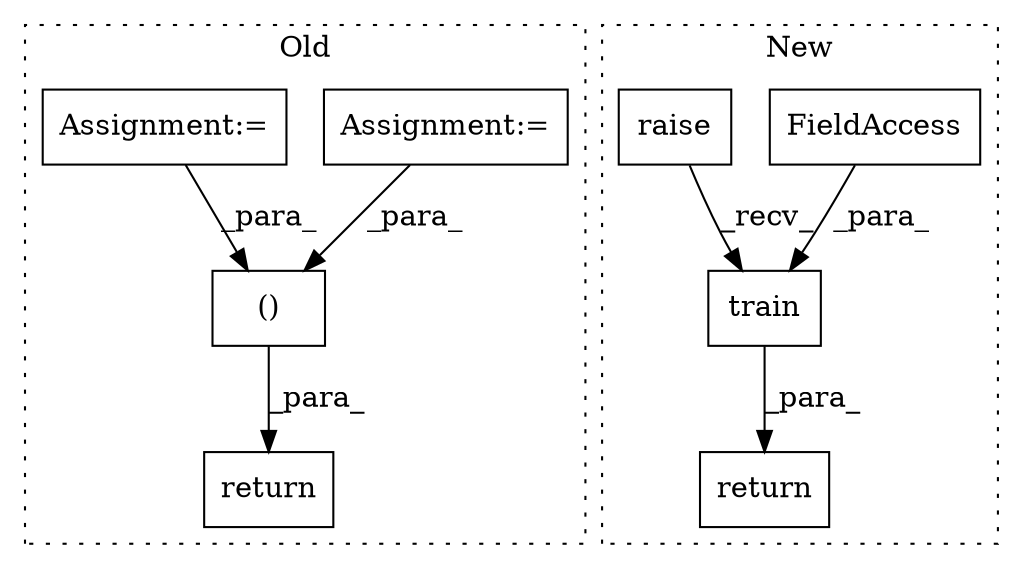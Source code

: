 digraph G {
subgraph cluster0 {
1 [label="()" a="106" s="1566" l="28" shape="box"];
3 [label="Assignment:=" a="7" s="1293" l="4" shape="box"];
4 [label="Assignment:=" a="7" s="1307" l="11" shape="box"];
8 [label="return" a="41" s="1554" l="12" shape="box"];
label = "Old";
style="dotted";
}
subgraph cluster1 {
2 [label="train" a="32" s="1276,1296" l="6,1" shape="box"];
5 [label="FieldAccess" a="22" s="1290" l="6" shape="box"];
6 [label="raise" a="32" s="1268" l="7" shape="box"];
7 [label="return" a="41" s="1261" l="7" shape="box"];
label = "New";
style="dotted";
}
1 -> 8 [label="_para_"];
2 -> 7 [label="_para_"];
3 -> 1 [label="_para_"];
4 -> 1 [label="_para_"];
5 -> 2 [label="_para_"];
6 -> 2 [label="_recv_"];
}